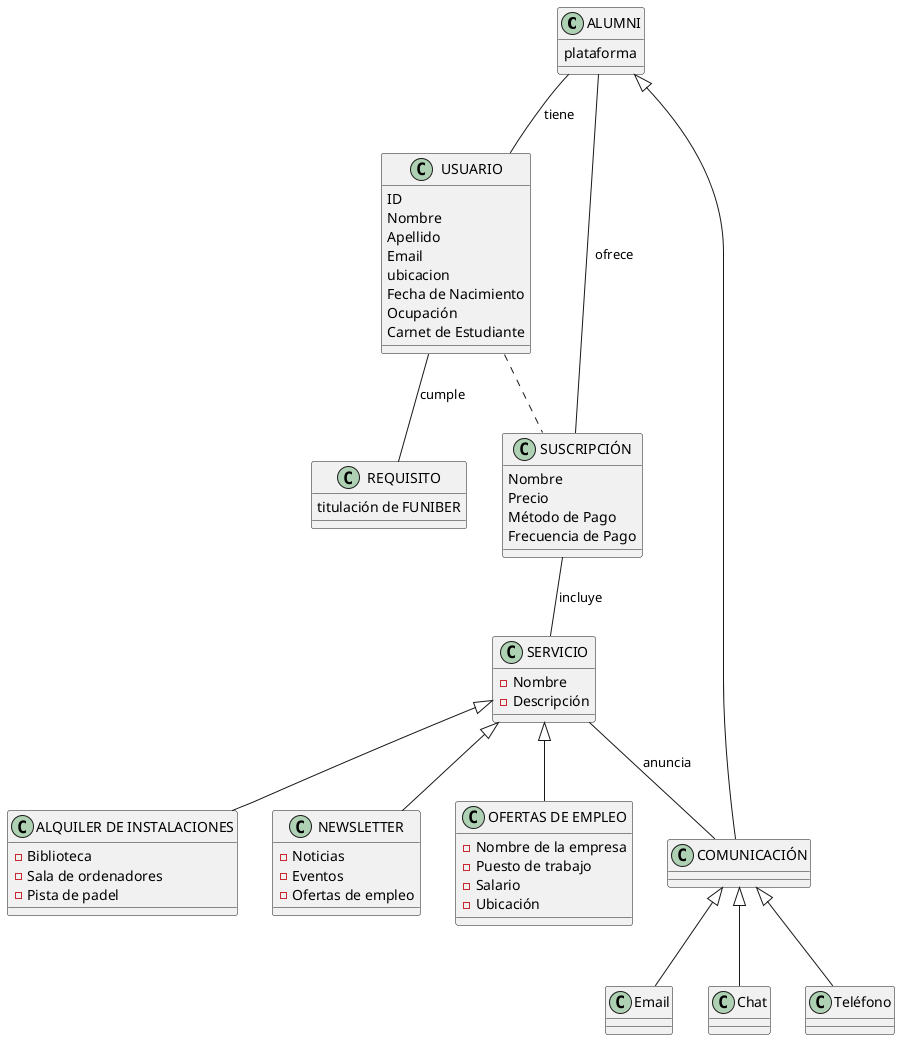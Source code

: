 @startuml AlumniModel

'!theme amiga
skinparam backgroundColor #0d111700
skinparam defaultFontName Arial

class ALUMNI {
   plataforma
}

class USUARIO {
    ID
    Nombre 
    Apellido 
    Email 
    ubicacion 
    Fecha de Nacimiento 
    Ocupación
    Carnet de Estudiante
}

class REQUISITO {
    titulación de FUNIBER
}

class SUSCRIPCIÓN {
    Nombre 
    Precio 
    Método de Pago
    Frecuencia de Pago
}

class SERVICIO {
    - Nombre 
    - Descripción 
}

class COMUNICACIÓN {
}

class "ALQUILER DE INSTALACIONES" {
    - Biblioteca
    - Sala de ordenadores
    - Pista de padel
}

class NEWSLETTER {
    - Noticias
    - Eventos
    - Ofertas de empleo
}

class "OFERTAS DE EMPLEO" {
    - Nombre de la empresa
    - Puesto de trabajo
    - Salario
    - Ubicación
}

ALUMNI -- USUARIO : tiene
ALUMNI -- SUSCRIPCIÓN : ofrece
SUSCRIPCIÓN -- SERVICIO : incluye
USUARIO -- REQUISITO : cumple


ALUMNI <|-- "COMUNICACIÓN"
SERVICIO <|-- "ALQUILER DE INSTALACIONES"
SERVICIO <|-- "NEWSLETTER"
SERVICIO <|-- "OFERTAS DE EMPLEO"

USUARIO .. SUSCRIPCIÓN

SERVICIO -- "COMUNICACIÓN": anuncia

COMUNICACIÓN <|-d- Email
COMUNICACIÓN <|-d- Chat
COMUNICACIÓN <|-d- Teléfono

@enduml